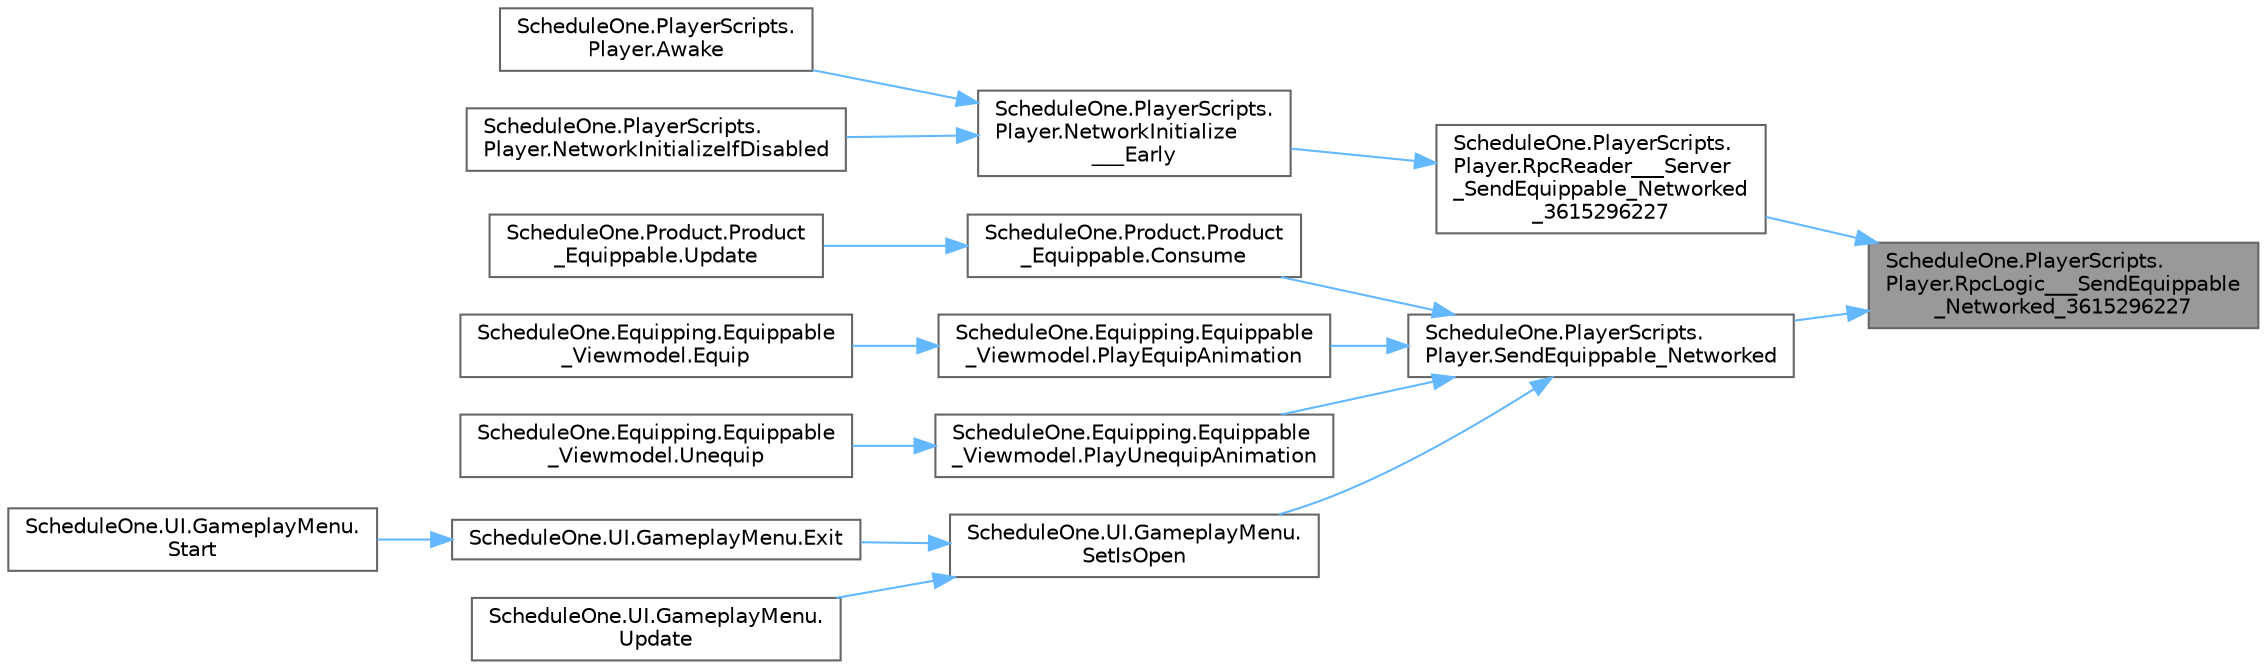 digraph "ScheduleOne.PlayerScripts.Player.RpcLogic___SendEquippable_Networked_3615296227"
{
 // LATEX_PDF_SIZE
  bgcolor="transparent";
  edge [fontname=Helvetica,fontsize=10,labelfontname=Helvetica,labelfontsize=10];
  node [fontname=Helvetica,fontsize=10,shape=box,height=0.2,width=0.4];
  rankdir="RL";
  Node1 [id="Node000001",label="ScheduleOne.PlayerScripts.\lPlayer.RpcLogic___SendEquippable\l_Networked_3615296227",height=0.2,width=0.4,color="gray40", fillcolor="grey60", style="filled", fontcolor="black",tooltip=" "];
  Node1 -> Node2 [id="edge1_Node000001_Node000002",dir="back",color="steelblue1",style="solid",tooltip=" "];
  Node2 [id="Node000002",label="ScheduleOne.PlayerScripts.\lPlayer.RpcReader___Server\l_SendEquippable_Networked\l_3615296227",height=0.2,width=0.4,color="grey40", fillcolor="white", style="filled",URL="$class_schedule_one_1_1_player_scripts_1_1_player.html#ad18195e0d405e3286ea2f288194f7171",tooltip=" "];
  Node2 -> Node3 [id="edge2_Node000002_Node000003",dir="back",color="steelblue1",style="solid",tooltip=" "];
  Node3 [id="Node000003",label="ScheduleOne.PlayerScripts.\lPlayer.NetworkInitialize\l___Early",height=0.2,width=0.4,color="grey40", fillcolor="white", style="filled",URL="$class_schedule_one_1_1_player_scripts_1_1_player.html#a14587b703022ea2b06492aa7b52d98e2",tooltip=" "];
  Node3 -> Node4 [id="edge3_Node000003_Node000004",dir="back",color="steelblue1",style="solid",tooltip=" "];
  Node4 [id="Node000004",label="ScheduleOne.PlayerScripts.\lPlayer.Awake",height=0.2,width=0.4,color="grey40", fillcolor="white", style="filled",URL="$class_schedule_one_1_1_player_scripts_1_1_player.html#ae359f8686a8c72ad643aea95252477ad",tooltip=" "];
  Node3 -> Node5 [id="edge4_Node000003_Node000005",dir="back",color="steelblue1",style="solid",tooltip=" "];
  Node5 [id="Node000005",label="ScheduleOne.PlayerScripts.\lPlayer.NetworkInitializeIfDisabled",height=0.2,width=0.4,color="grey40", fillcolor="white", style="filled",URL="$class_schedule_one_1_1_player_scripts_1_1_player.html#adc46a0a3d7ed591aed65e0d01ba64e6b",tooltip=" "];
  Node1 -> Node6 [id="edge5_Node000001_Node000006",dir="back",color="steelblue1",style="solid",tooltip=" "];
  Node6 [id="Node000006",label="ScheduleOne.PlayerScripts.\lPlayer.SendEquippable_Networked",height=0.2,width=0.4,color="grey40", fillcolor="white", style="filled",URL="$class_schedule_one_1_1_player_scripts_1_1_player.html#af3da2e844536e7617f076da035f076ff",tooltip=" "];
  Node6 -> Node7 [id="edge6_Node000006_Node000007",dir="back",color="steelblue1",style="solid",tooltip=" "];
  Node7 [id="Node000007",label="ScheduleOne.Product.Product\l_Equippable.Consume",height=0.2,width=0.4,color="grey40", fillcolor="white", style="filled",URL="$class_schedule_one_1_1_product_1_1_product___equippable.html#a4484cebd51e24e9d88202de1abd60f6c",tooltip=" "];
  Node7 -> Node8 [id="edge7_Node000007_Node000008",dir="back",color="steelblue1",style="solid",tooltip=" "];
  Node8 [id="Node000008",label="ScheduleOne.Product.Product\l_Equippable.Update",height=0.2,width=0.4,color="grey40", fillcolor="white", style="filled",URL="$class_schedule_one_1_1_product_1_1_product___equippable.html#a08ebf1f858985068f0201a91c80bdff9",tooltip=" "];
  Node6 -> Node9 [id="edge8_Node000006_Node000009",dir="back",color="steelblue1",style="solid",tooltip=" "];
  Node9 [id="Node000009",label="ScheduleOne.Equipping.Equippable\l_Viewmodel.PlayEquipAnimation",height=0.2,width=0.4,color="grey40", fillcolor="white", style="filled",URL="$class_schedule_one_1_1_equipping_1_1_equippable___viewmodel.html#a6d17e9001a9a7d73aa66c324acab4a87",tooltip=" "];
  Node9 -> Node10 [id="edge9_Node000009_Node000010",dir="back",color="steelblue1",style="solid",tooltip=" "];
  Node10 [id="Node000010",label="ScheduleOne.Equipping.Equippable\l_Viewmodel.Equip",height=0.2,width=0.4,color="grey40", fillcolor="white", style="filled",URL="$class_schedule_one_1_1_equipping_1_1_equippable___viewmodel.html#ae7622fc413b7d4c401576139f7f3a689",tooltip=" "];
  Node6 -> Node11 [id="edge10_Node000006_Node000011",dir="back",color="steelblue1",style="solid",tooltip=" "];
  Node11 [id="Node000011",label="ScheduleOne.Equipping.Equippable\l_Viewmodel.PlayUnequipAnimation",height=0.2,width=0.4,color="grey40", fillcolor="white", style="filled",URL="$class_schedule_one_1_1_equipping_1_1_equippable___viewmodel.html#a5aa025458ac845a687a8464011c74f92",tooltip=" "];
  Node11 -> Node12 [id="edge11_Node000011_Node000012",dir="back",color="steelblue1",style="solid",tooltip=" "];
  Node12 [id="Node000012",label="ScheduleOne.Equipping.Equippable\l_Viewmodel.Unequip",height=0.2,width=0.4,color="grey40", fillcolor="white", style="filled",URL="$class_schedule_one_1_1_equipping_1_1_equippable___viewmodel.html#aa918c81b51571e2611a130c8f6884a45",tooltip=" "];
  Node6 -> Node13 [id="edge12_Node000006_Node000013",dir="back",color="steelblue1",style="solid",tooltip=" "];
  Node13 [id="Node000013",label="ScheduleOne.UI.GameplayMenu.\lSetIsOpen",height=0.2,width=0.4,color="grey40", fillcolor="white", style="filled",URL="$class_schedule_one_1_1_u_i_1_1_gameplay_menu.html#a84e1ab17427997a9faa32e1d9300671b",tooltip=" "];
  Node13 -> Node14 [id="edge13_Node000013_Node000014",dir="back",color="steelblue1",style="solid",tooltip=" "];
  Node14 [id="Node000014",label="ScheduleOne.UI.GameplayMenu.Exit",height=0.2,width=0.4,color="grey40", fillcolor="white", style="filled",URL="$class_schedule_one_1_1_u_i_1_1_gameplay_menu.html#a8929cc673cbff2c0a7cf22b29b5b57e4",tooltip=" "];
  Node14 -> Node15 [id="edge14_Node000014_Node000015",dir="back",color="steelblue1",style="solid",tooltip=" "];
  Node15 [id="Node000015",label="ScheduleOne.UI.GameplayMenu.\lStart",height=0.2,width=0.4,color="grey40", fillcolor="white", style="filled",URL="$class_schedule_one_1_1_u_i_1_1_gameplay_menu.html#ae79f3e4f4f75b09132eff5e2de434a1a",tooltip=" "];
  Node13 -> Node16 [id="edge15_Node000013_Node000016",dir="back",color="steelblue1",style="solid",tooltip=" "];
  Node16 [id="Node000016",label="ScheduleOne.UI.GameplayMenu.\lUpdate",height=0.2,width=0.4,color="grey40", fillcolor="white", style="filled",URL="$class_schedule_one_1_1_u_i_1_1_gameplay_menu.html#aa59df0a0c658334e5cbf043c0bc2191c",tooltip=" "];
}
